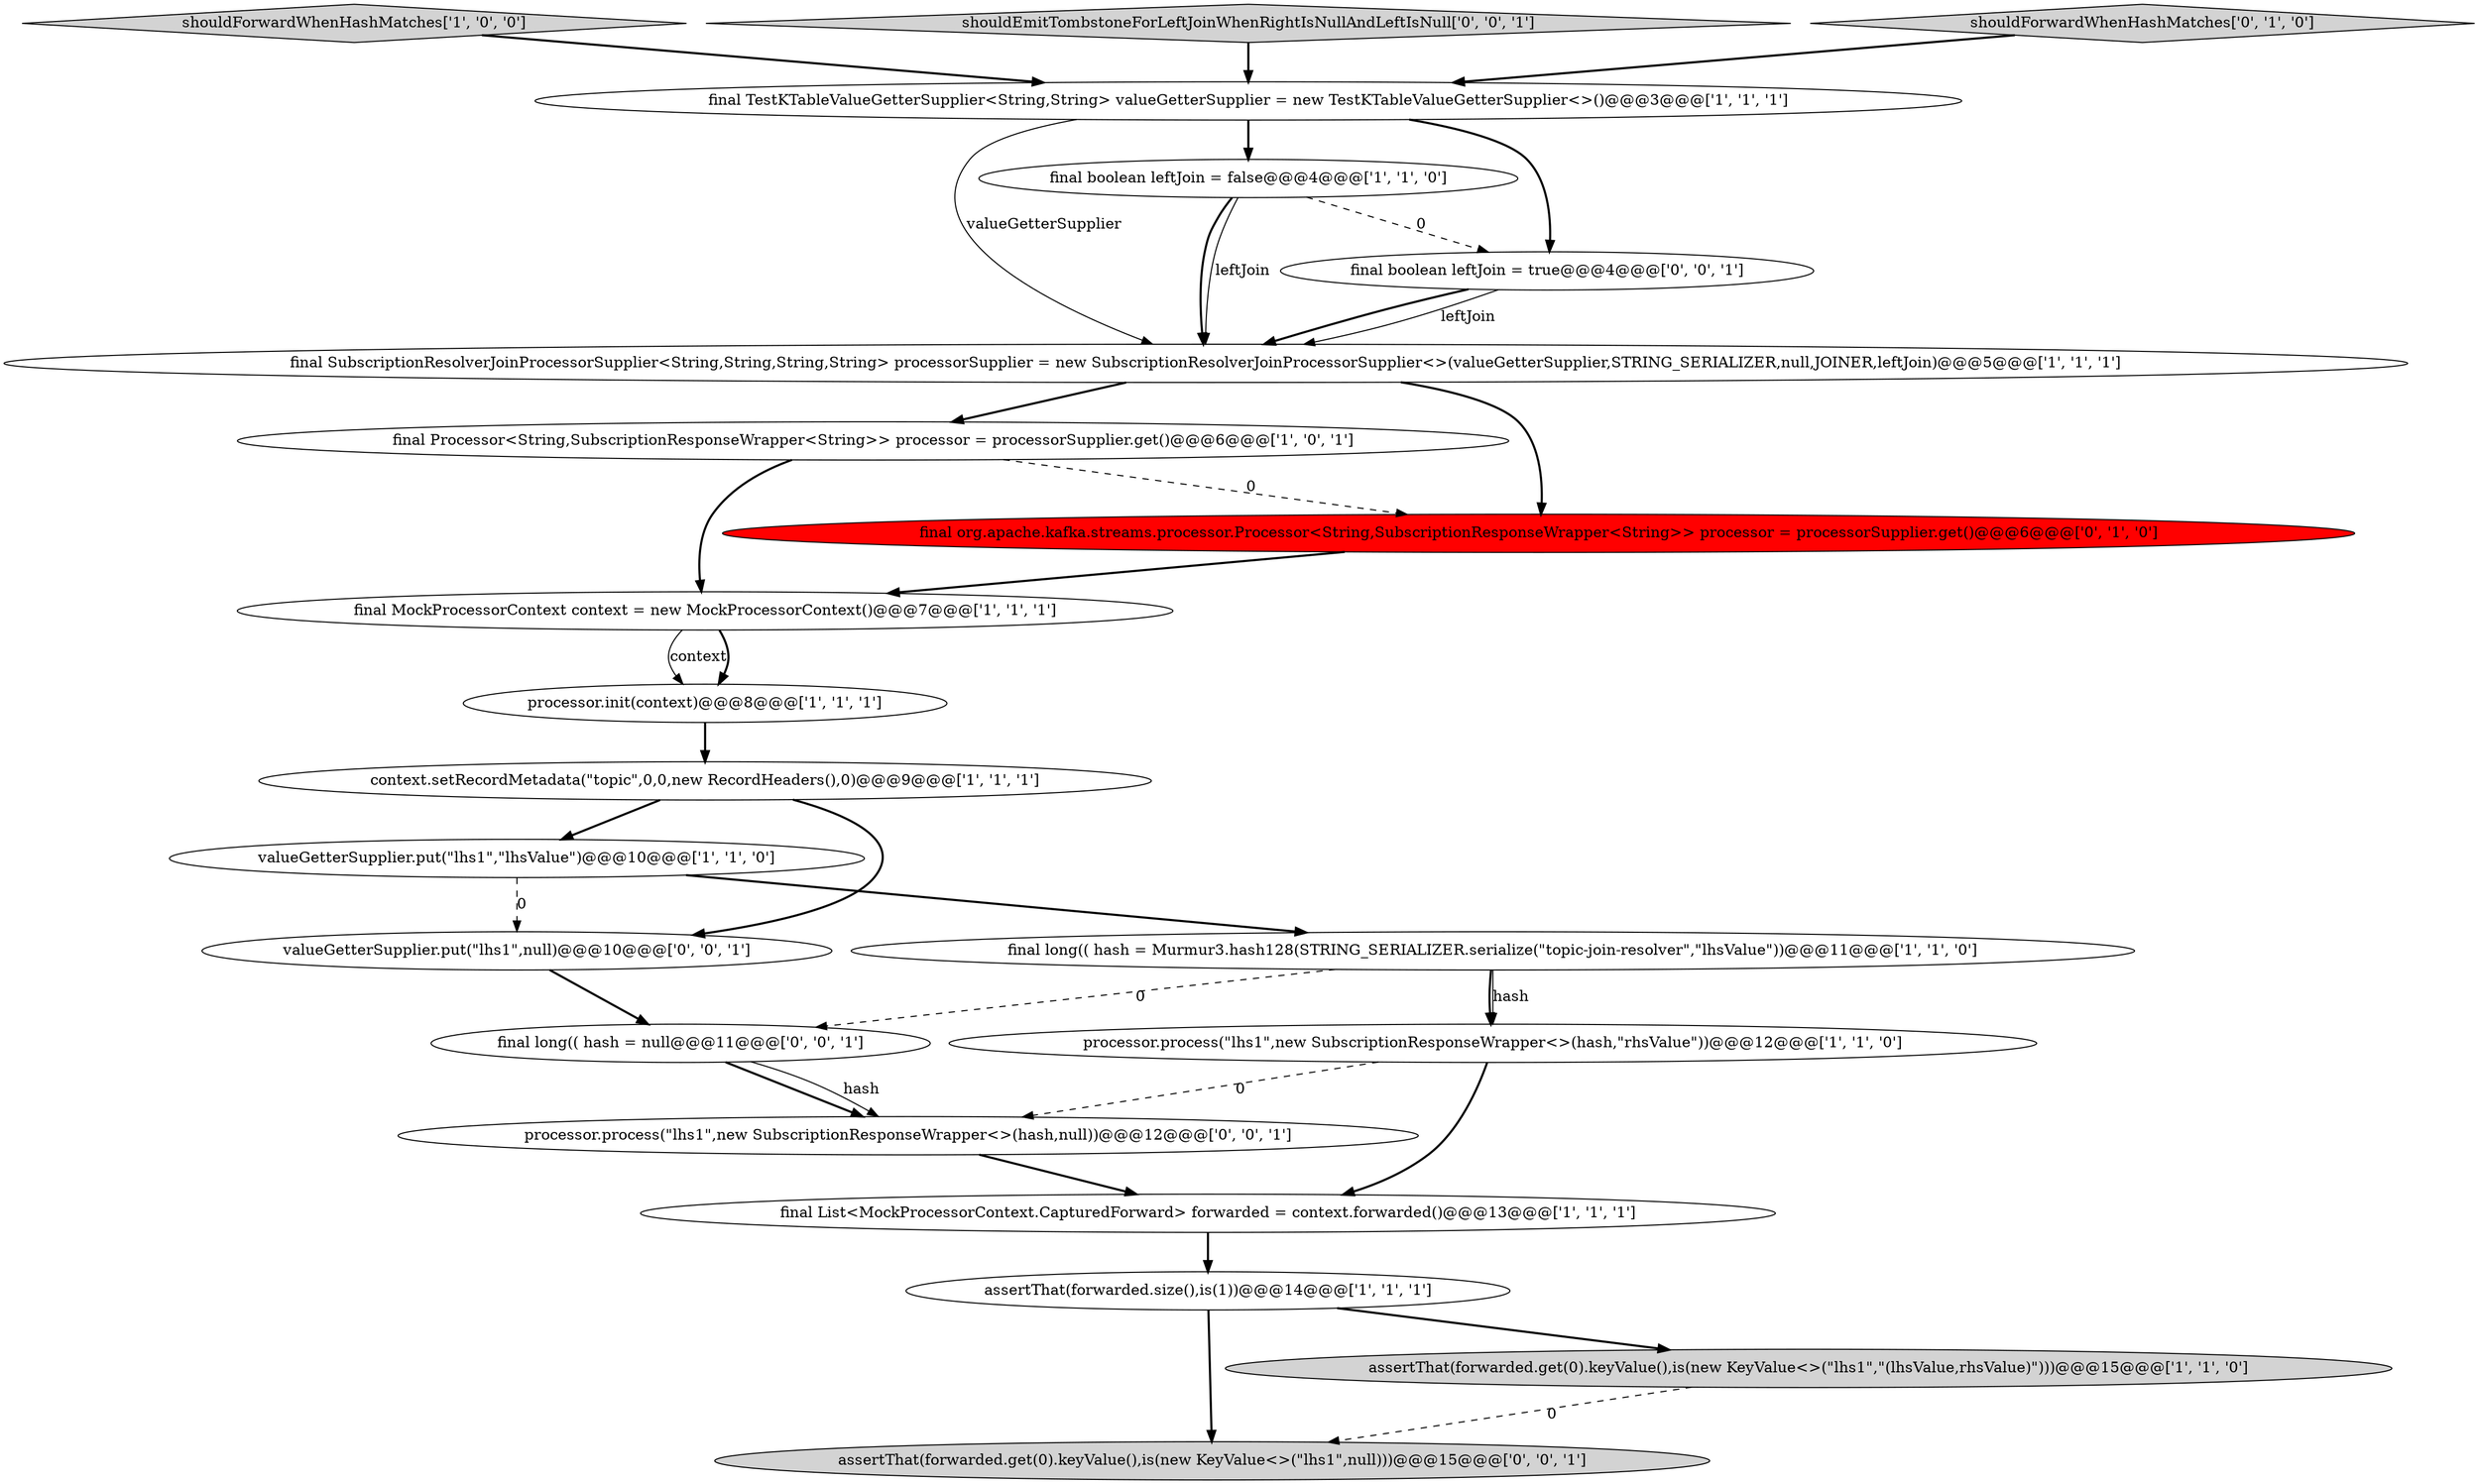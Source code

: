 digraph {
1 [style = filled, label = "shouldForwardWhenHashMatches['1', '0', '0']", fillcolor = lightgray, shape = diamond image = "AAA0AAABBB1BBB"];
9 [style = filled, label = "valueGetterSupplier.put(\"lhs1\",\"lhsValue\")@@@10@@@['1', '1', '0']", fillcolor = white, shape = ellipse image = "AAA0AAABBB1BBB"];
5 [style = filled, label = "final List<MockProcessorContext.CapturedForward> forwarded = context.forwarded()@@@13@@@['1', '1', '1']", fillcolor = white, shape = ellipse image = "AAA0AAABBB1BBB"];
17 [style = filled, label = "final long(( hash = null@@@11@@@['0', '0', '1']", fillcolor = white, shape = ellipse image = "AAA0AAABBB3BBB"];
20 [style = filled, label = "valueGetterSupplier.put(\"lhs1\",null)@@@10@@@['0', '0', '1']", fillcolor = white, shape = ellipse image = "AAA0AAABBB3BBB"];
4 [style = filled, label = "final long(( hash = Murmur3.hash128(STRING_SERIALIZER.serialize(\"topic-join-resolver\",\"lhsValue\"))@@@11@@@['1', '1', '0']", fillcolor = white, shape = ellipse image = "AAA0AAABBB1BBB"];
13 [style = filled, label = "final TestKTableValueGetterSupplier<String,String> valueGetterSupplier = new TestKTableValueGetterSupplier<>()@@@3@@@['1', '1', '1']", fillcolor = white, shape = ellipse image = "AAA0AAABBB1BBB"];
7 [style = filled, label = "final Processor<String,SubscriptionResponseWrapper<String>> processor = processorSupplier.get()@@@6@@@['1', '0', '1']", fillcolor = white, shape = ellipse image = "AAA0AAABBB1BBB"];
11 [style = filled, label = "final boolean leftJoin = false@@@4@@@['1', '1', '0']", fillcolor = white, shape = ellipse image = "AAA0AAABBB1BBB"];
19 [style = filled, label = "processor.process(\"lhs1\",new SubscriptionResponseWrapper<>(hash,null))@@@12@@@['0', '0', '1']", fillcolor = white, shape = ellipse image = "AAA0AAABBB3BBB"];
18 [style = filled, label = "assertThat(forwarded.get(0).keyValue(),is(new KeyValue<>(\"lhs1\",null)))@@@15@@@['0', '0', '1']", fillcolor = lightgray, shape = ellipse image = "AAA0AAABBB3BBB"];
16 [style = filled, label = "shouldEmitTombstoneForLeftJoinWhenRightIsNullAndLeftIsNull['0', '0', '1']", fillcolor = lightgray, shape = diamond image = "AAA0AAABBB3BBB"];
21 [style = filled, label = "final boolean leftJoin = true@@@4@@@['0', '0', '1']", fillcolor = white, shape = ellipse image = "AAA0AAABBB3BBB"];
15 [style = filled, label = "shouldForwardWhenHashMatches['0', '1', '0']", fillcolor = lightgray, shape = diamond image = "AAA0AAABBB2BBB"];
10 [style = filled, label = "processor.process(\"lhs1\",new SubscriptionResponseWrapper<>(hash,\"rhsValue\"))@@@12@@@['1', '1', '0']", fillcolor = white, shape = ellipse image = "AAA0AAABBB1BBB"];
3 [style = filled, label = "assertThat(forwarded.size(),is(1))@@@14@@@['1', '1', '1']", fillcolor = white, shape = ellipse image = "AAA0AAABBB1BBB"];
2 [style = filled, label = "processor.init(context)@@@8@@@['1', '1', '1']", fillcolor = white, shape = ellipse image = "AAA0AAABBB1BBB"];
0 [style = filled, label = "context.setRecordMetadata(\"topic\",0,0,new RecordHeaders(),0)@@@9@@@['1', '1', '1']", fillcolor = white, shape = ellipse image = "AAA0AAABBB1BBB"];
12 [style = filled, label = "final SubscriptionResolverJoinProcessorSupplier<String,String,String,String> processorSupplier = new SubscriptionResolverJoinProcessorSupplier<>(valueGetterSupplier,STRING_SERIALIZER,null,JOINER,leftJoin)@@@5@@@['1', '1', '1']", fillcolor = white, shape = ellipse image = "AAA0AAABBB1BBB"];
6 [style = filled, label = "assertThat(forwarded.get(0).keyValue(),is(new KeyValue<>(\"lhs1\",\"(lhsValue,rhsValue)\")))@@@15@@@['1', '1', '0']", fillcolor = lightgray, shape = ellipse image = "AAA0AAABBB1BBB"];
14 [style = filled, label = "final org.apache.kafka.streams.processor.Processor<String,SubscriptionResponseWrapper<String>> processor = processorSupplier.get()@@@6@@@['0', '1', '0']", fillcolor = red, shape = ellipse image = "AAA1AAABBB2BBB"];
8 [style = filled, label = "final MockProcessorContext context = new MockProcessorContext()@@@7@@@['1', '1', '1']", fillcolor = white, shape = ellipse image = "AAA0AAABBB1BBB"];
5->3 [style = bold, label=""];
4->10 [style = bold, label=""];
8->2 [style = solid, label="context"];
9->20 [style = dashed, label="0"];
21->12 [style = solid, label="leftJoin"];
0->9 [style = bold, label=""];
15->13 [style = bold, label=""];
20->17 [style = bold, label=""];
16->13 [style = bold, label=""];
4->17 [style = dashed, label="0"];
10->19 [style = dashed, label="0"];
7->14 [style = dashed, label="0"];
9->4 [style = bold, label=""];
13->12 [style = solid, label="valueGetterSupplier"];
3->6 [style = bold, label=""];
11->12 [style = solid, label="leftJoin"];
11->12 [style = bold, label=""];
7->8 [style = bold, label=""];
13->11 [style = bold, label=""];
1->13 [style = bold, label=""];
17->19 [style = bold, label=""];
12->7 [style = bold, label=""];
6->18 [style = dashed, label="0"];
21->12 [style = bold, label=""];
3->18 [style = bold, label=""];
19->5 [style = bold, label=""];
2->0 [style = bold, label=""];
10->5 [style = bold, label=""];
8->2 [style = bold, label=""];
12->14 [style = bold, label=""];
4->10 [style = solid, label="hash"];
0->20 [style = bold, label=""];
14->8 [style = bold, label=""];
17->19 [style = solid, label="hash"];
13->21 [style = bold, label=""];
11->21 [style = dashed, label="0"];
}
